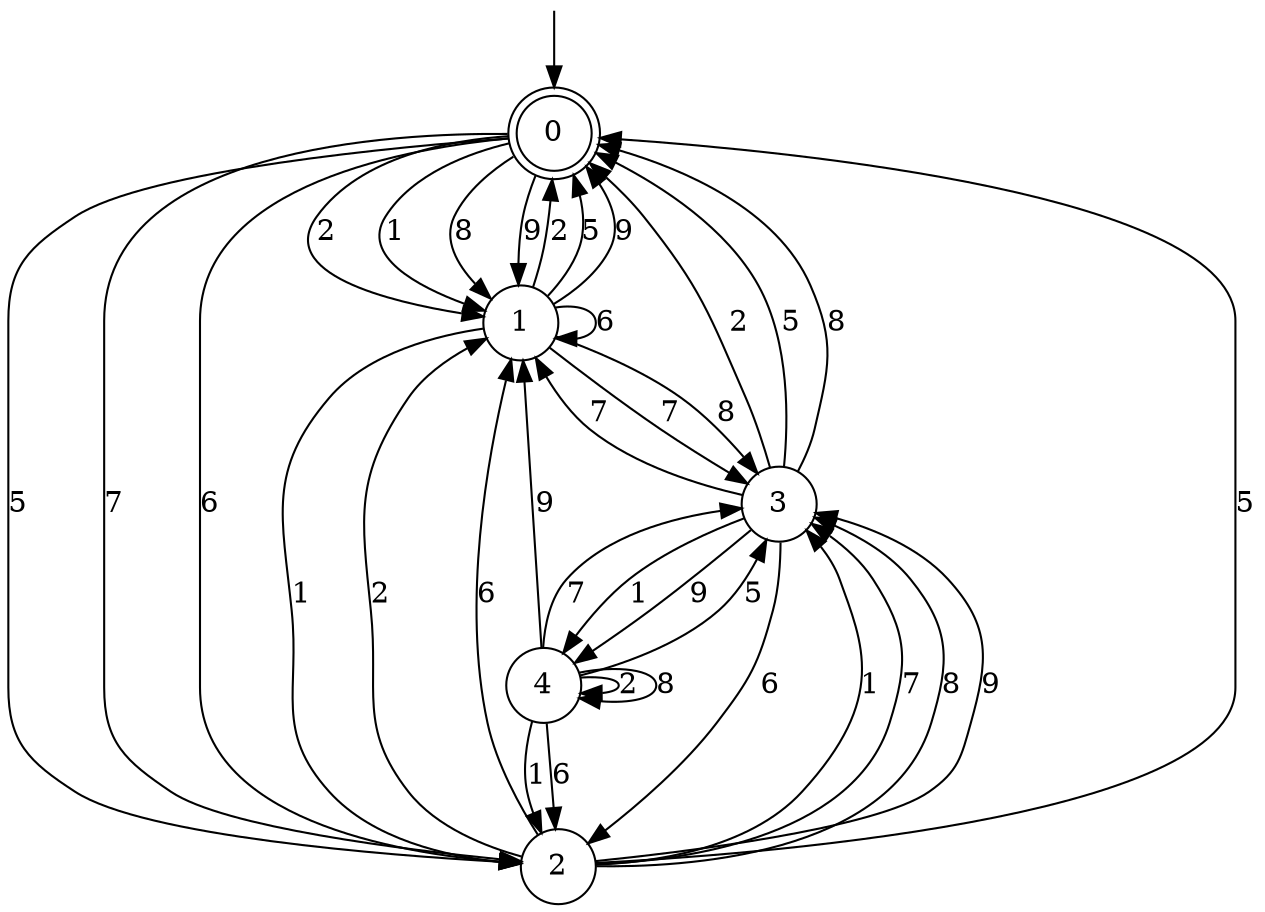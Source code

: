 digraph g {

	s0 [shape="doublecircle" label="0"];
	s1 [shape="circle" label="1"];
	s2 [shape="circle" label="2"];
	s3 [shape="circle" label="3"];
	s4 [shape="circle" label="4"];
	s0 -> s1 [label="2"];
	s0 -> s2 [label="5"];
	s0 -> s1 [label="1"];
	s0 -> s2 [label="7"];
	s0 -> s1 [label="8"];
	s0 -> s1 [label="9"];
	s0 -> s2 [label="6"];
	s1 -> s0 [label="2"];
	s1 -> s0 [label="5"];
	s1 -> s2 [label="1"];
	s1 -> s3 [label="7"];
	s1 -> s3 [label="8"];
	s1 -> s0 [label="9"];
	s1 -> s1 [label="6"];
	s2 -> s1 [label="2"];
	s2 -> s0 [label="5"];
	s2 -> s3 [label="1"];
	s2 -> s3 [label="7"];
	s2 -> s3 [label="8"];
	s2 -> s3 [label="9"];
	s2 -> s1 [label="6"];
	s3 -> s0 [label="2"];
	s3 -> s0 [label="5"];
	s3 -> s4 [label="1"];
	s3 -> s1 [label="7"];
	s3 -> s0 [label="8"];
	s3 -> s4 [label="9"];
	s3 -> s2 [label="6"];
	s4 -> s4 [label="2"];
	s4 -> s3 [label="5"];
	s4 -> s2 [label="1"];
	s4 -> s3 [label="7"];
	s4 -> s4 [label="8"];
	s4 -> s1 [label="9"];
	s4 -> s2 [label="6"];

__start0 [label="" shape="none" width="0" height="0"];
__start0 -> s0;

}
